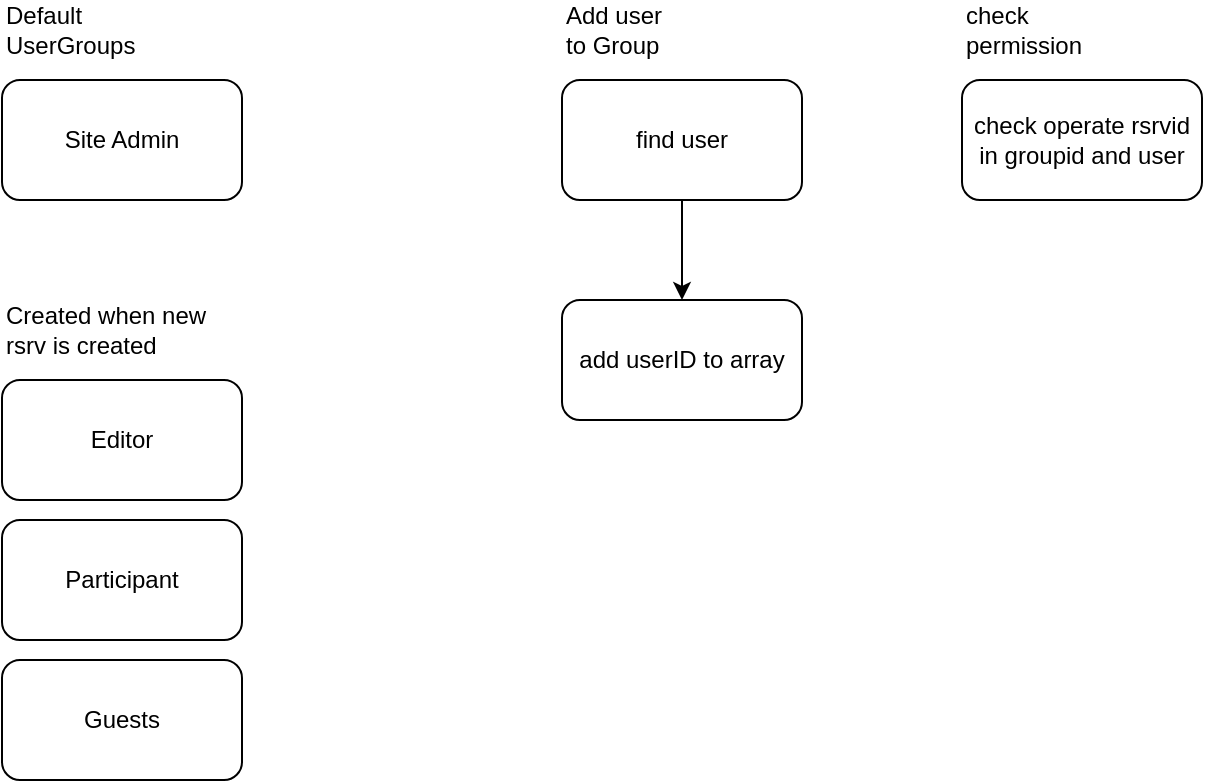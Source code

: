 <mxfile version="25.0.3">
  <diagram name="Page-1" id="pgTasB8orITotWOQNTTV">
    <mxGraphModel dx="1274" dy="762" grid="1" gridSize="10" guides="1" tooltips="1" connect="1" arrows="1" fold="1" page="1" pageScale="1" pageWidth="850" pageHeight="1100" math="0" shadow="0">
      <root>
        <mxCell id="0" />
        <mxCell id="1" parent="0" />
        <mxCell id="ACYpWsiew8HTyCAto30m-5" value="Site Admin" style="rounded=1;whiteSpace=wrap;html=1;fontFamily=Arial;" parent="1" vertex="1">
          <mxGeometry x="-240" y="210" width="120" height="60" as="geometry" />
        </mxCell>
        <mxCell id="ACYpWsiew8HTyCAto30m-6" value="Default UserGroups" style="text;html=1;align=left;verticalAlign=middle;whiteSpace=wrap;rounded=0;fontFamily=Arial;" parent="1" vertex="1">
          <mxGeometry x="-240" y="170" width="60" height="30" as="geometry" />
        </mxCell>
        <mxCell id="ACYpWsiew8HTyCAto30m-7" value="Editor" style="whiteSpace=wrap;html=1;fontFamily=Arial;rounded=1;" parent="1" vertex="1">
          <mxGeometry x="-240" y="360" width="120" height="60" as="geometry" />
        </mxCell>
        <mxCell id="ACYpWsiew8HTyCAto30m-9" value="Created when new rsrv is created" style="text;html=1;align=left;verticalAlign=middle;whiteSpace=wrap;rounded=0;fontFamily=Arial;" parent="1" vertex="1">
          <mxGeometry x="-240" y="320" width="120" height="30" as="geometry" />
        </mxCell>
        <mxCell id="ACYpWsiew8HTyCAto30m-10" value="Participant" style="whiteSpace=wrap;html=1;fontFamily=Arial;rounded=1;" parent="1" vertex="1">
          <mxGeometry x="-240" y="430" width="120" height="60" as="geometry" />
        </mxCell>
        <mxCell id="ACYpWsiew8HTyCAto30m-11" value="Guests" style="whiteSpace=wrap;html=1;fontFamily=Arial;rounded=1;" parent="1" vertex="1">
          <mxGeometry x="-240" y="500" width="120" height="60" as="geometry" />
        </mxCell>
        <mxCell id="VzamcDMxcFA_msxcAN1_-4" value="" style="edgeStyle=orthogonalEdgeStyle;rounded=0;orthogonalLoop=1;jettySize=auto;html=1;" edge="1" parent="1" source="VzamcDMxcFA_msxcAN1_-1" target="VzamcDMxcFA_msxcAN1_-3">
          <mxGeometry relative="1" as="geometry" />
        </mxCell>
        <mxCell id="VzamcDMxcFA_msxcAN1_-1" value="find user" style="rounded=1;whiteSpace=wrap;html=1;" vertex="1" parent="1">
          <mxGeometry x="40" y="210" width="120" height="60" as="geometry" />
        </mxCell>
        <mxCell id="VzamcDMxcFA_msxcAN1_-2" value="Add user to Group" style="text;html=1;align=left;verticalAlign=middle;whiteSpace=wrap;rounded=0;fontFamily=Arial;" vertex="1" parent="1">
          <mxGeometry x="40" y="170" width="60" height="30" as="geometry" />
        </mxCell>
        <mxCell id="VzamcDMxcFA_msxcAN1_-3" value="add userID to array" style="rounded=1;whiteSpace=wrap;html=1;" vertex="1" parent="1">
          <mxGeometry x="40" y="320" width="120" height="60" as="geometry" />
        </mxCell>
        <mxCell id="VzamcDMxcFA_msxcAN1_-5" value="check operate rsrvid in groupid and user" style="rounded=1;whiteSpace=wrap;html=1;" vertex="1" parent="1">
          <mxGeometry x="240" y="210" width="120" height="60" as="geometry" />
        </mxCell>
        <mxCell id="VzamcDMxcFA_msxcAN1_-6" value="check permission" style="text;html=1;align=left;verticalAlign=middle;whiteSpace=wrap;rounded=0;fontFamily=Arial;" vertex="1" parent="1">
          <mxGeometry x="240" y="170" width="60" height="30" as="geometry" />
        </mxCell>
      </root>
    </mxGraphModel>
  </diagram>
</mxfile>
